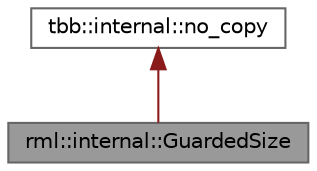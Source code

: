 digraph "rml::internal::GuardedSize"
{
 // LATEX_PDF_SIZE
  bgcolor="transparent";
  edge [fontname=Helvetica,fontsize=10,labelfontname=Helvetica,labelfontsize=10];
  node [fontname=Helvetica,fontsize=10,shape=box,height=0.2,width=0.4];
  Node1 [id="Node000001",label="rml::internal::GuardedSize",height=0.2,width=0.4,color="gray40", fillcolor="grey60", style="filled", fontcolor="black",tooltip=" "];
  Node2 -> Node1 [id="edge2_Node000001_Node000002",dir="back",color="firebrick4",style="solid",tooltip=" "];
  Node2 [id="Node000002",label="tbb::internal::no_copy",height=0.2,width=0.4,color="gray40", fillcolor="white", style="filled",tooltip=" "];
}
